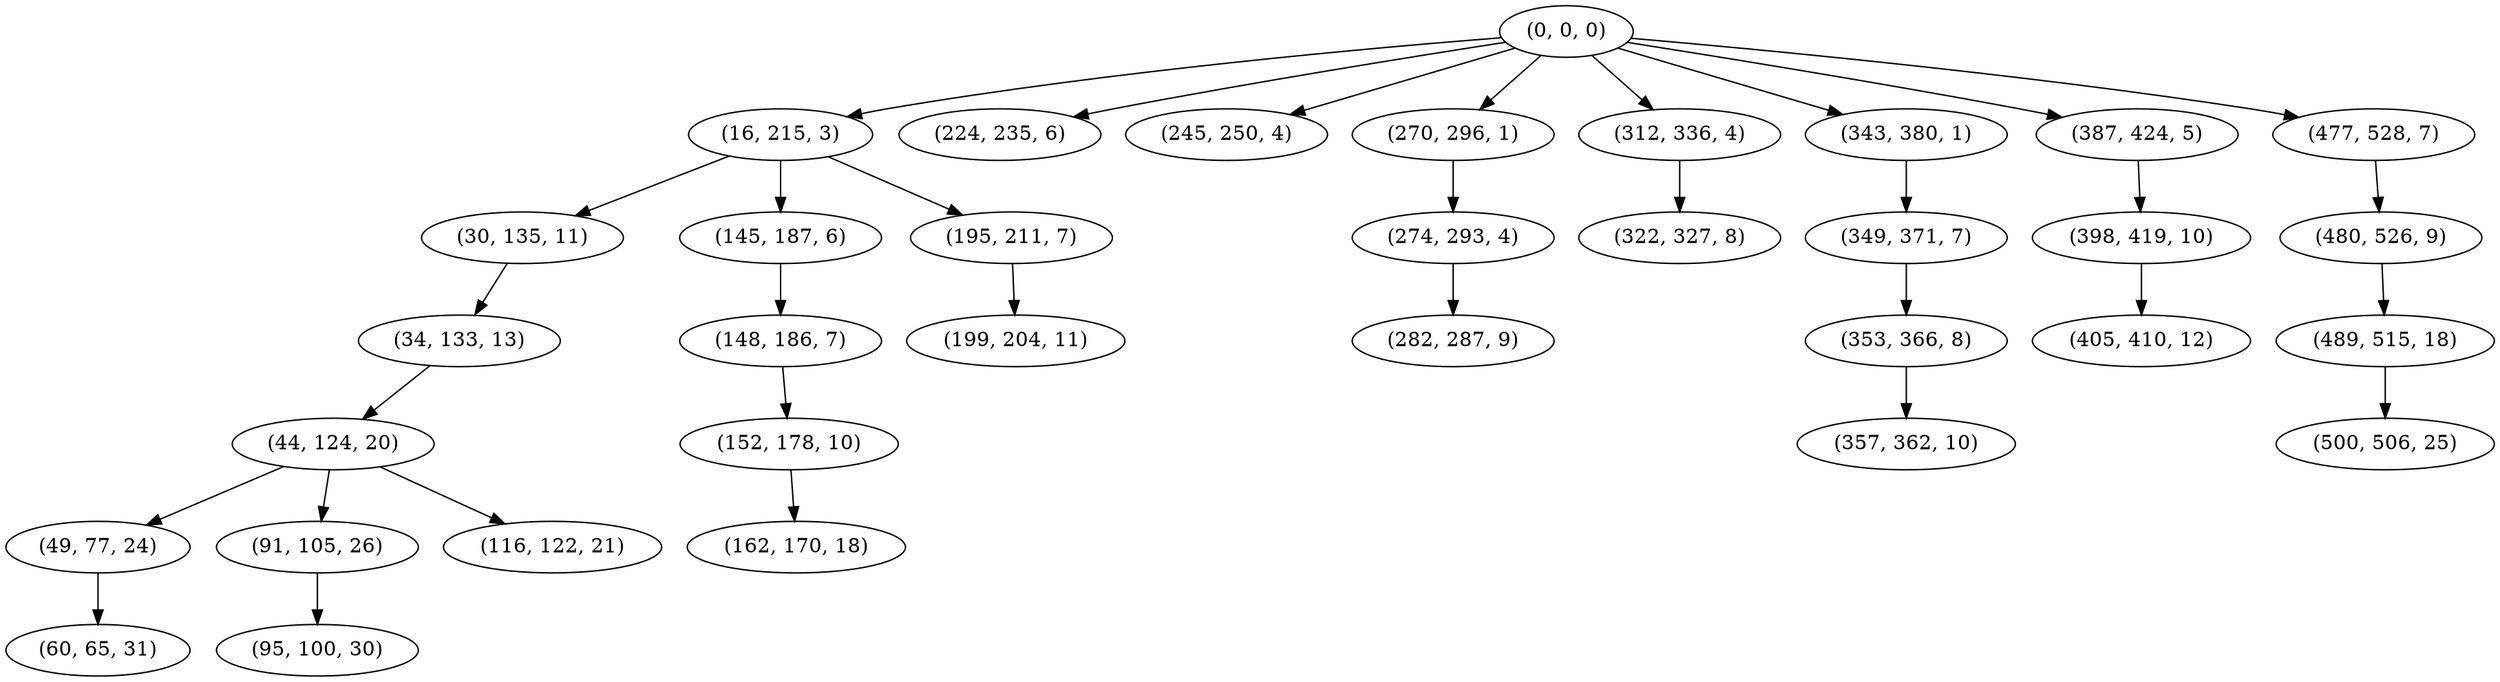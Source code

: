 digraph tree {
    "(0, 0, 0)";
    "(16, 215, 3)";
    "(30, 135, 11)";
    "(34, 133, 13)";
    "(44, 124, 20)";
    "(49, 77, 24)";
    "(60, 65, 31)";
    "(91, 105, 26)";
    "(95, 100, 30)";
    "(116, 122, 21)";
    "(145, 187, 6)";
    "(148, 186, 7)";
    "(152, 178, 10)";
    "(162, 170, 18)";
    "(195, 211, 7)";
    "(199, 204, 11)";
    "(224, 235, 6)";
    "(245, 250, 4)";
    "(270, 296, 1)";
    "(274, 293, 4)";
    "(282, 287, 9)";
    "(312, 336, 4)";
    "(322, 327, 8)";
    "(343, 380, 1)";
    "(349, 371, 7)";
    "(353, 366, 8)";
    "(357, 362, 10)";
    "(387, 424, 5)";
    "(398, 419, 10)";
    "(405, 410, 12)";
    "(477, 528, 7)";
    "(480, 526, 9)";
    "(489, 515, 18)";
    "(500, 506, 25)";
    "(0, 0, 0)" -> "(16, 215, 3)";
    "(0, 0, 0)" -> "(224, 235, 6)";
    "(0, 0, 0)" -> "(245, 250, 4)";
    "(0, 0, 0)" -> "(270, 296, 1)";
    "(0, 0, 0)" -> "(312, 336, 4)";
    "(0, 0, 0)" -> "(343, 380, 1)";
    "(0, 0, 0)" -> "(387, 424, 5)";
    "(0, 0, 0)" -> "(477, 528, 7)";
    "(16, 215, 3)" -> "(30, 135, 11)";
    "(16, 215, 3)" -> "(145, 187, 6)";
    "(16, 215, 3)" -> "(195, 211, 7)";
    "(30, 135, 11)" -> "(34, 133, 13)";
    "(34, 133, 13)" -> "(44, 124, 20)";
    "(44, 124, 20)" -> "(49, 77, 24)";
    "(44, 124, 20)" -> "(91, 105, 26)";
    "(44, 124, 20)" -> "(116, 122, 21)";
    "(49, 77, 24)" -> "(60, 65, 31)";
    "(91, 105, 26)" -> "(95, 100, 30)";
    "(145, 187, 6)" -> "(148, 186, 7)";
    "(148, 186, 7)" -> "(152, 178, 10)";
    "(152, 178, 10)" -> "(162, 170, 18)";
    "(195, 211, 7)" -> "(199, 204, 11)";
    "(270, 296, 1)" -> "(274, 293, 4)";
    "(274, 293, 4)" -> "(282, 287, 9)";
    "(312, 336, 4)" -> "(322, 327, 8)";
    "(343, 380, 1)" -> "(349, 371, 7)";
    "(349, 371, 7)" -> "(353, 366, 8)";
    "(353, 366, 8)" -> "(357, 362, 10)";
    "(387, 424, 5)" -> "(398, 419, 10)";
    "(398, 419, 10)" -> "(405, 410, 12)";
    "(477, 528, 7)" -> "(480, 526, 9)";
    "(480, 526, 9)" -> "(489, 515, 18)";
    "(489, 515, 18)" -> "(500, 506, 25)";
}
